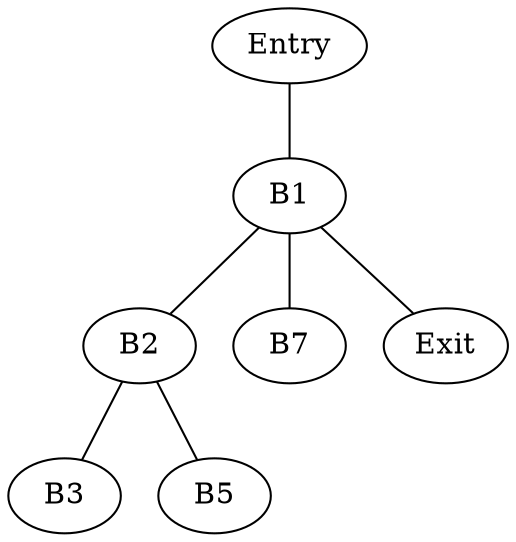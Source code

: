 graph DominatorTree {
    Entry -- B1;
    B1 -- B2;
    B1 -- B7;
    B1 -- Exit;
    B2 -- B3;
    B2 -- B5;
}

